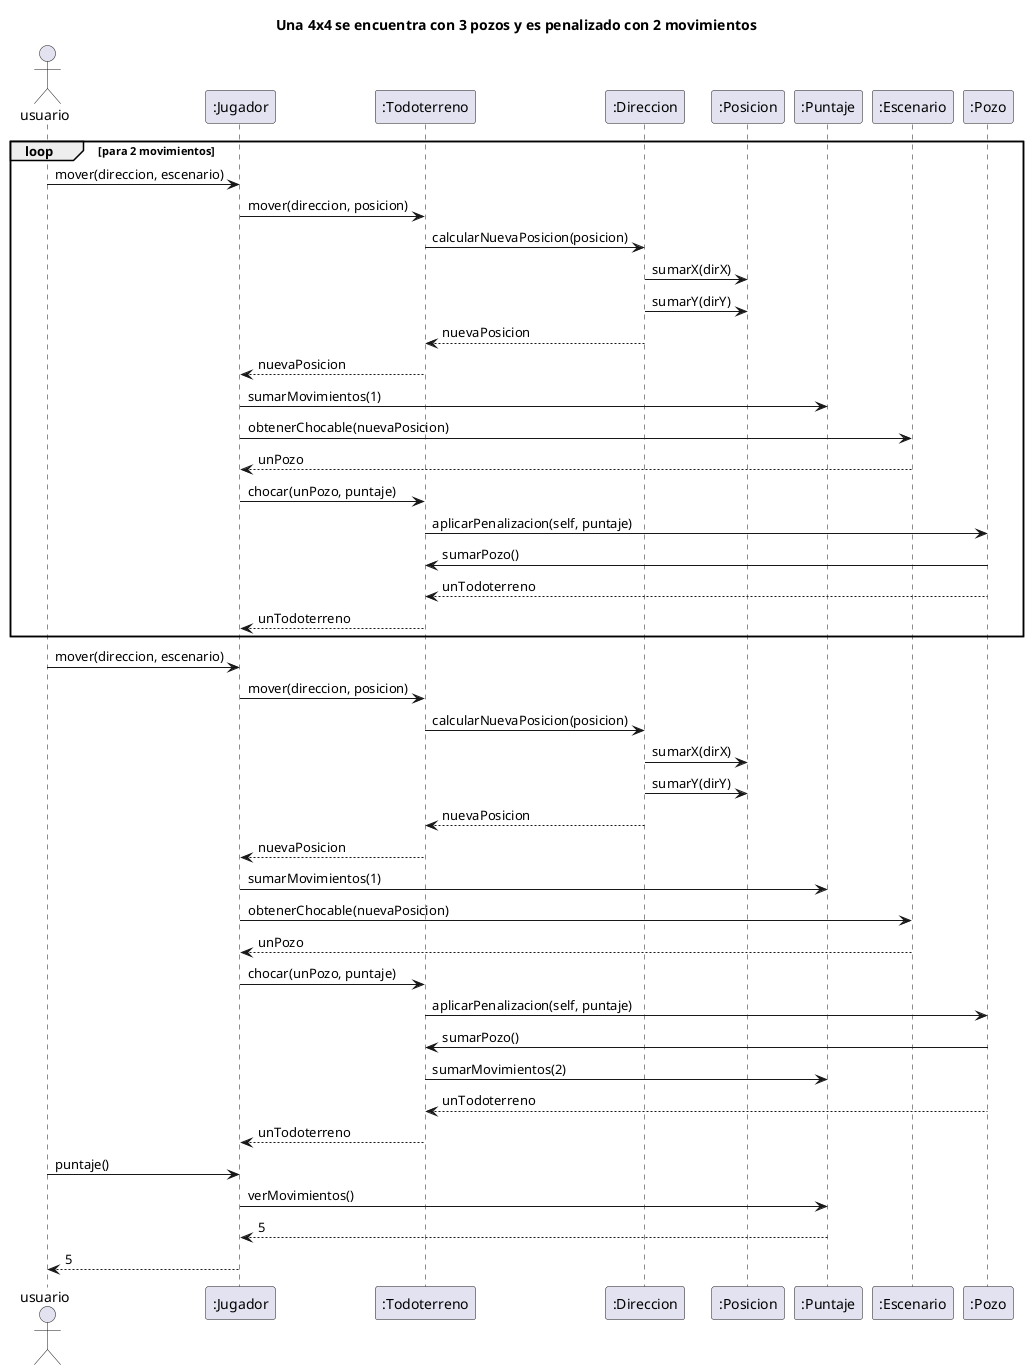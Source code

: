 @startuml
title Una 4x4 se encuentra con 3 pozos y es penalizado con 2 movimientos
Actor usuario

loop para 2 movimientos
"usuario" -> ":Jugador": mover(direccion, escenario)
":Jugador" -> ":Todoterreno": mover(direccion, posicion)
":Todoterreno" -> ":Direccion": calcularNuevaPosicion(posicion)
":Direccion" -> ":Posicion": sumarX(dirX)
":Direccion" -> ":Posicion": sumarY(dirY)
":Direccion" --> ":Todoterreno": nuevaPosicion
":Todoterreno" --> ":Jugador": nuevaPosicion
":Jugador" -> ":Puntaje": sumarMovimientos(1)
":Jugador" -> ":Escenario": obtenerChocable(nuevaPosicion)
":Escenario" --> ":Jugador": unPozo
":Jugador" -> ":Todoterreno": chocar(unPozo, puntaje)
":Todoterreno" -> ":Pozo": aplicarPenalizacion(self, puntaje)
":Pozo" -> ":Todoterreno" : sumarPozo()
":Pozo" --> ":Todoterreno" : unTodoterreno
":Todoterreno" --> ":Jugador" : unTodoterreno
end

"usuario" -> ":Jugador": mover(direccion, escenario)
":Jugador" -> ":Todoterreno": mover(direccion, posicion)
":Todoterreno" -> ":Direccion": calcularNuevaPosicion(posicion)
":Direccion" -> ":Posicion": sumarX(dirX)
":Direccion" -> ":Posicion": sumarY(dirY)
":Direccion" --> ":Todoterreno": nuevaPosicion
":Todoterreno" --> ":Jugador": nuevaPosicion
":Jugador" -> ":Puntaje": sumarMovimientos(1)
":Jugador" -> ":Escenario": obtenerChocable(nuevaPosicion)
":Escenario" --> ":Jugador": unPozo
":Jugador" -> ":Todoterreno": chocar(unPozo, puntaje)
":Todoterreno" -> ":Pozo": aplicarPenalizacion(self, puntaje)
":Pozo" -> ":Todoterreno" : sumarPozo()
":Todoterreno" -> ":Puntaje" : sumarMovimientos(2)
":Pozo" --> ":Todoterreno" : unTodoterreno
":Todoterreno" --> ":Jugador" : unTodoterreno

"usuario" -> ":Jugador": puntaje()
":Jugador" -> ":Puntaje": verMovimientos()
return 5
":Jugador" --> "usuario" : 5

@enduml